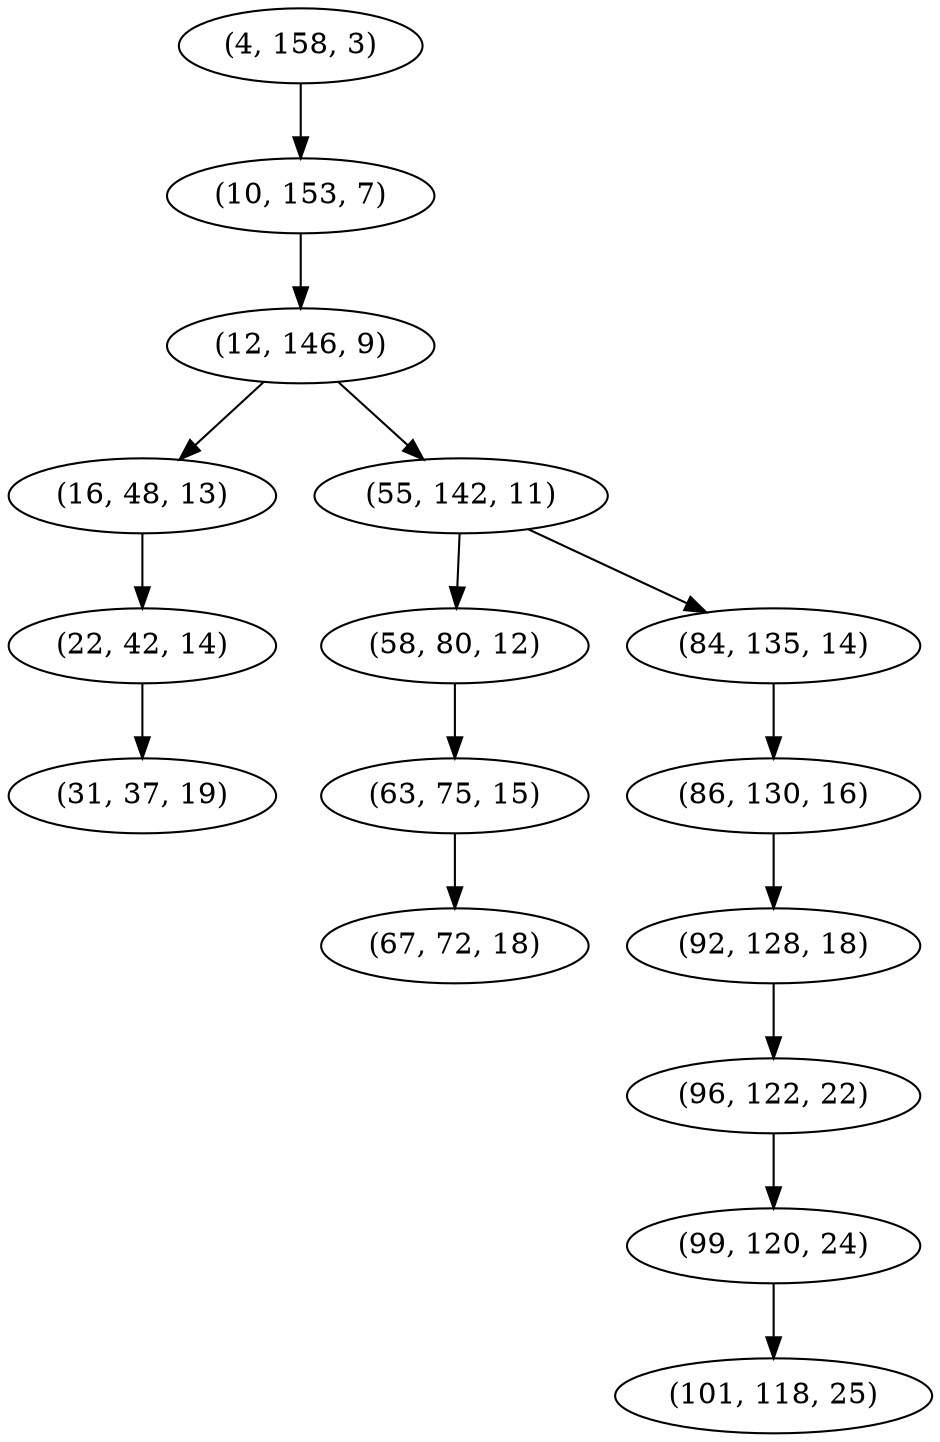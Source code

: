 digraph tree {
    "(4, 158, 3)";
    "(10, 153, 7)";
    "(12, 146, 9)";
    "(16, 48, 13)";
    "(22, 42, 14)";
    "(31, 37, 19)";
    "(55, 142, 11)";
    "(58, 80, 12)";
    "(63, 75, 15)";
    "(67, 72, 18)";
    "(84, 135, 14)";
    "(86, 130, 16)";
    "(92, 128, 18)";
    "(96, 122, 22)";
    "(99, 120, 24)";
    "(101, 118, 25)";
    "(4, 158, 3)" -> "(10, 153, 7)";
    "(10, 153, 7)" -> "(12, 146, 9)";
    "(12, 146, 9)" -> "(16, 48, 13)";
    "(12, 146, 9)" -> "(55, 142, 11)";
    "(16, 48, 13)" -> "(22, 42, 14)";
    "(22, 42, 14)" -> "(31, 37, 19)";
    "(55, 142, 11)" -> "(58, 80, 12)";
    "(55, 142, 11)" -> "(84, 135, 14)";
    "(58, 80, 12)" -> "(63, 75, 15)";
    "(63, 75, 15)" -> "(67, 72, 18)";
    "(84, 135, 14)" -> "(86, 130, 16)";
    "(86, 130, 16)" -> "(92, 128, 18)";
    "(92, 128, 18)" -> "(96, 122, 22)";
    "(96, 122, 22)" -> "(99, 120, 24)";
    "(99, 120, 24)" -> "(101, 118, 25)";
}
